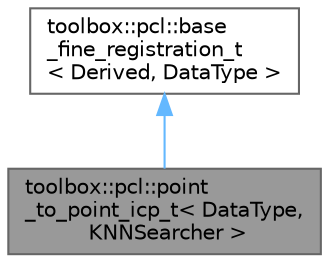 digraph "toolbox::pcl::point_to_point_icp_t&lt; DataType, KNNSearcher &gt;"
{
 // LATEX_PDF_SIZE
  bgcolor="transparent";
  edge [fontname=Helvetica,fontsize=10,labelfontname=Helvetica,labelfontsize=10];
  node [fontname=Helvetica,fontsize=10,shape=box,height=0.2,width=0.4];
  Node1 [id="Node000001",label="toolbox::pcl::point\l_to_point_icp_t\< DataType,\l KNNSearcher \>",height=0.2,width=0.4,color="gray40", fillcolor="grey60", style="filled", fontcolor="black",tooltip="Point-to-Point ICP 算法实现 / Point-to-Point ICP algorithm implementation."];
  Node2 -> Node1 [id="edge1_Node000001_Node000002",dir="back",color="steelblue1",style="solid",tooltip=" "];
  Node2 [id="Node000002",label="toolbox::pcl::base\l_fine_registration_t\l\< Derived, DataType \>",height=0.2,width=0.4,color="gray40", fillcolor="white", style="filled",URL="$classtoolbox_1_1pcl_1_1base__fine__registration__t.html",tooltip="细配准算法的基类（CRTP模式） / Base class for fine registration algorithms (CRTP pattern)"];
}
